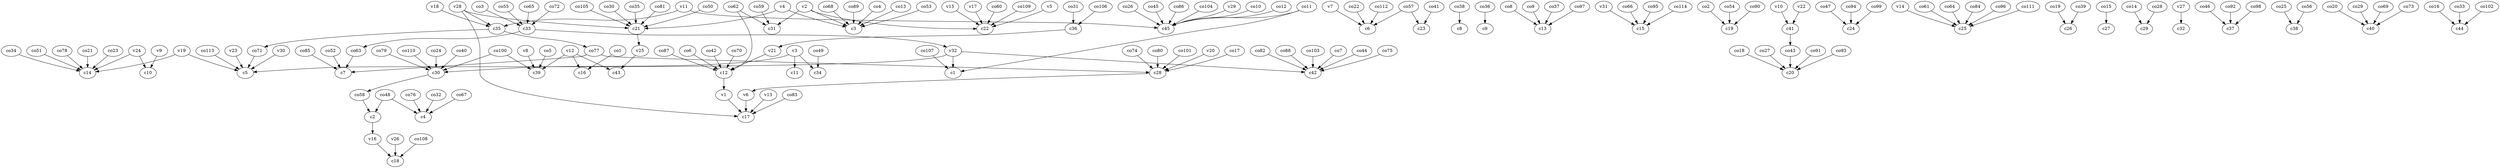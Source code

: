 strict digraph  {
c1;
c2;
c3;
c4;
c5;
c6;
c7;
c8;
c9;
c10;
c11;
c12;
c13;
c14;
c15;
c16;
c17;
c18;
c19;
c20;
c21;
c22;
c23;
c24;
c25;
c26;
c27;
c28;
c29;
c30;
c31;
c32;
c33;
c34;
c35;
c36;
c37;
c38;
c39;
c40;
c41;
c42;
c43;
c44;
c45;
v1;
v2;
v3;
v4;
v5;
v6;
v7;
v8;
v9;
v10;
v11;
v12;
v13;
v14;
v15;
v16;
v17;
v18;
v19;
v20;
v21;
v22;
v23;
v24;
v25;
v26;
v27;
v28;
v29;
v30;
v31;
v32;
co1;
co2;
co3;
co4;
co5;
co6;
co7;
co8;
co9;
co10;
co11;
co12;
co13;
co14;
co15;
co16;
co17;
co18;
co19;
co20;
co21;
co22;
co23;
co24;
co25;
co26;
co27;
co28;
co29;
co30;
co31;
co32;
co33;
co34;
co35;
co36;
co37;
co38;
co39;
co40;
co41;
co42;
co43;
co44;
co45;
co46;
co47;
co48;
co49;
co50;
co51;
co52;
co53;
co54;
co55;
co56;
co57;
co58;
co59;
co60;
co61;
co62;
co63;
co64;
co65;
co66;
co67;
co68;
co69;
co70;
co71;
co72;
co73;
co74;
co75;
co76;
co77;
co78;
co79;
co80;
co81;
co82;
co83;
co84;
co85;
co86;
co87;
co88;
co89;
co90;
co91;
co92;
co93;
co94;
co95;
co96;
co97;
co98;
co99;
co100;
co101;
co102;
co103;
co104;
co105;
co106;
co107;
co108;
co109;
co110;
co111;
co112;
co113;
co114;
c2 -> v16  [weight=1];
c12 -> v1  [weight=1];
c21 -> v25  [weight=1];
c28 -> v6  [weight=1];
c30 -> co58  [weight=1];
c33 -> v32  [weight=1];
c33 -> co63  [weight=1];
c35 -> co71  [weight=1];
c35 -> co77  [weight=1];
c36 -> v21  [weight=1];
c41 -> co43  [weight=1];
v1 -> c17  [weight=1];
v2 -> c31  [weight=1];
v2 -> c22  [weight=1];
v2 -> c3  [weight=1];
v3 -> c11  [weight=1];
v3 -> c30  [weight=1];
v3 -> c34  [weight=1];
v4 -> c3  [weight=1];
v4 -> c21  [weight=1];
v5 -> c22  [weight=1];
v6 -> c17  [weight=1];
v7 -> c6  [weight=1];
v8 -> c39  [weight=1];
v9 -> c10  [weight=1];
v10 -> c41  [weight=1];
v11 -> c45  [weight=1];
v11 -> c35  [weight=1];
v12 -> c16  [weight=1];
v12 -> c43  [weight=1];
v12 -> c39  [weight=1];
v13 -> c17  [weight=1];
v14 -> c25  [weight=1];
v15 -> c22  [weight=1];
v16 -> c18  [weight=1];
v17 -> c22  [weight=1];
v18 -> c35  [weight=1];
v19 -> c5  [weight=1];
v19 -> c14  [weight=1];
v20 -> c28  [weight=1];
v21 -> c12  [weight=1];
v22 -> c41  [weight=1];
v23 -> c5  [weight=1];
v24 -> c14  [weight=1];
v24 -> c10  [weight=1];
v25 -> c43  [weight=1];
v26 -> c18  [weight=1];
v27 -> c32  [weight=1];
v28 -> c35  [weight=1];
v28 -> c21  [weight=1];
v28 -> c17  [weight=1];
v29 -> c45  [weight=1];
v30 -> c5  [weight=1];
v31 -> c15  [weight=1];
v32 -> c1  [weight=1];
v32 -> c5  [weight=1];
v32 -> c42  [weight=1];
co1 -> c16  [weight=1];
co2 -> c19  [weight=1];
co3 -> c33  [weight=1];
co4 -> c3  [weight=1];
co5 -> c39  [weight=1];
co6 -> c12  [weight=1];
co7 -> c42  [weight=1];
co8 -> c13  [weight=1];
co9 -> c13  [weight=1];
co10 -> c45  [weight=1];
co11 -> c45  [weight=1];
co11 -> c1  [weight=1];
co12 -> c45  [weight=1];
co13 -> c3  [weight=1];
co14 -> c29  [weight=1];
co15 -> c27  [weight=1];
co16 -> c44  [weight=1];
co17 -> c28  [weight=1];
co18 -> c20  [weight=1];
co19 -> c26  [weight=1];
co20 -> c40  [weight=1];
co21 -> c14  [weight=1];
co22 -> c6  [weight=1];
co23 -> c14  [weight=1];
co24 -> c30  [weight=1];
co25 -> c38  [weight=1];
co26 -> c45  [weight=1];
co27 -> c20  [weight=1];
co28 -> c29  [weight=1];
co29 -> c40  [weight=1];
co30 -> c21  [weight=1];
co31 -> c36  [weight=1];
co32 -> c4  [weight=1];
co33 -> c44  [weight=1];
co34 -> c14  [weight=1];
co35 -> c21  [weight=1];
co36 -> c9  [weight=1];
co37 -> c13  [weight=1];
co38 -> c8  [weight=1];
co39 -> c26  [weight=1];
co40 -> c30  [weight=1];
co41 -> c23  [weight=1];
co42 -> c12  [weight=1];
co43 -> c20  [weight=1];
co44 -> c42  [weight=1];
co45 -> c45  [weight=1];
co46 -> c37  [weight=1];
co47 -> c24  [weight=1];
co48 -> c2  [weight=1];
co48 -> c4  [weight=1];
co49 -> c34  [weight=1];
co50 -> c21  [weight=1];
co51 -> c14  [weight=1];
co52 -> c7  [weight=1];
co53 -> c3  [weight=1];
co54 -> c19  [weight=1];
co55 -> c33  [weight=1];
co56 -> c38  [weight=1];
co57 -> c6  [weight=1];
co57 -> c23  [weight=1];
co58 -> c2  [weight=1];
co59 -> c31  [weight=1];
co60 -> c22  [weight=1];
co61 -> c25  [weight=1];
co62 -> c12  [weight=1];
co62 -> c31  [weight=1];
co63 -> c7  [weight=1];
co64 -> c25  [weight=1];
co65 -> c33  [weight=1];
co66 -> c15  [weight=1];
co67 -> c4  [weight=1];
co68 -> c3  [weight=1];
co69 -> c40  [weight=1];
co70 -> c12  [weight=1];
co71 -> c5  [weight=1];
co72 -> c33  [weight=1];
co73 -> c40  [weight=1];
co74 -> c28  [weight=1];
co75 -> c42  [weight=1];
co76 -> c4  [weight=1];
co77 -> c28  [weight=1];
co77 -> c7  [weight=1];
co78 -> c14  [weight=1];
co79 -> c30  [weight=1];
co80 -> c28  [weight=1];
co81 -> c21  [weight=1];
co82 -> c42  [weight=1];
co83 -> c17  [weight=1];
co84 -> c25  [weight=1];
co85 -> c7  [weight=1];
co86 -> c45  [weight=1];
co87 -> c12  [weight=1];
co88 -> c42  [weight=1];
co89 -> c3  [weight=1];
co90 -> c19  [weight=1];
co91 -> c20  [weight=1];
co92 -> c37  [weight=1];
co93 -> c20  [weight=1];
co94 -> c24  [weight=1];
co95 -> c15  [weight=1];
co96 -> c25  [weight=1];
co97 -> c13  [weight=1];
co98 -> c37  [weight=1];
co99 -> c24  [weight=1];
co100 -> c39  [weight=1];
co100 -> c30  [weight=1];
co101 -> c28  [weight=1];
co102 -> c44  [weight=1];
co103 -> c42  [weight=1];
co104 -> c45  [weight=1];
co105 -> c21  [weight=1];
co106 -> c36  [weight=1];
co107 -> c1  [weight=1];
co108 -> c18  [weight=1];
co109 -> c22  [weight=1];
co110 -> c30  [weight=1];
co111 -> c25  [weight=1];
co112 -> c6  [weight=1];
co113 -> c5  [weight=1];
co114 -> c15  [weight=1];
}

